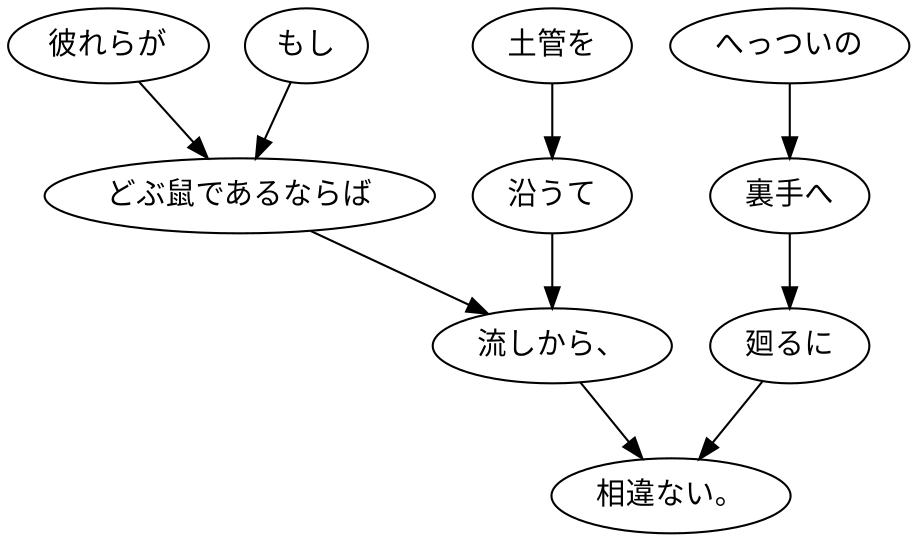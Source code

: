 digraph graph3249 {
	node0 [label="彼れらが"];
	node1 [label="もし"];
	node2 [label="どぶ鼠であるならば"];
	node3 [label="土管を"];
	node4 [label="沿うて"];
	node5 [label="流しから、"];
	node6 [label="へっついの"];
	node7 [label="裏手へ"];
	node8 [label="廻るに"];
	node9 [label="相違ない。"];
	node0 -> node2;
	node1 -> node2;
	node2 -> node5;
	node3 -> node4;
	node4 -> node5;
	node5 -> node9;
	node6 -> node7;
	node7 -> node8;
	node8 -> node9;
}
